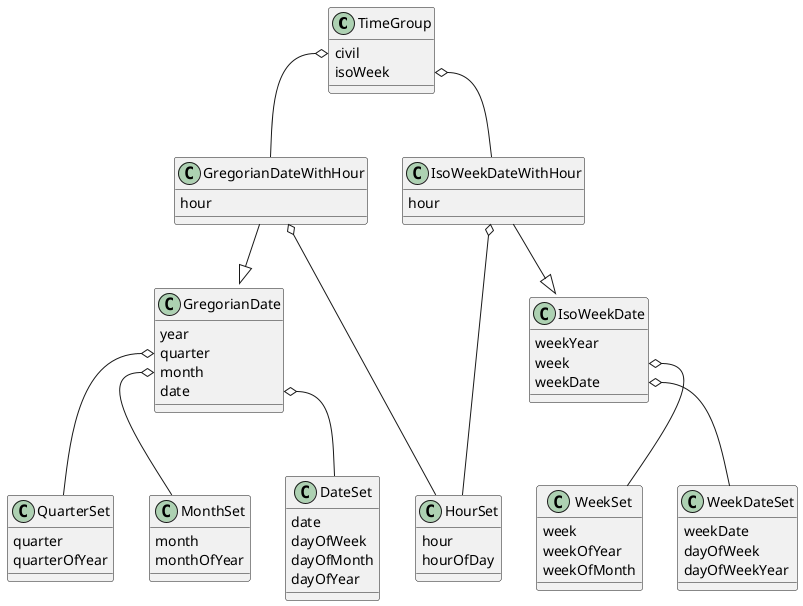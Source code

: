 @startuml

' Group

class TimeGroup {
    civil
    isoWeek
}

TimeGroup::civil o-- GregorianDateWithHour
TimeGroup::isoWeek o-- IsoWeekDateWithHour

' Systems

class GregorianDate {
    year
    quarter
    month
    date
}

GregorianDate::quarter o-- QuarterSet
GregorianDate::month o-- MonthSet
GregorianDate::date o-- DateSet

class GregorianDateWithHour {
    hour
}

GregorianDateWithHour --|> GregorianDate
GregorianDateWithHour o--- HourSet

class IsoWeekDate {
    weekYear
    week
    weekDate
}

IsoWeekDate::week o-- WeekSet
IsoWeekDate::weekDate o-- WeekDateSet

class IsoWeekDateWithHour {
    hour
}

IsoWeekDateWithHour --|> IsoWeekDate
IsoWeekDateWithHour o--- HourSet

' Sets

class QuarterSet {
    quarter
    quarterOfYear
}

class MonthSet {
    month
    monthOfYear
}

class WeekSet {
    week
    weekOfYear
    weekOfMonth
}

class DateSet {
    date
    dayOfWeek
    dayOfMonth
    dayOfYear
}

class WeekDateSet {
    weekDate
    dayOfWeek
    dayOfWeekYear
}

class HourSet {
    hour
    hourOfDay
}


@enduml